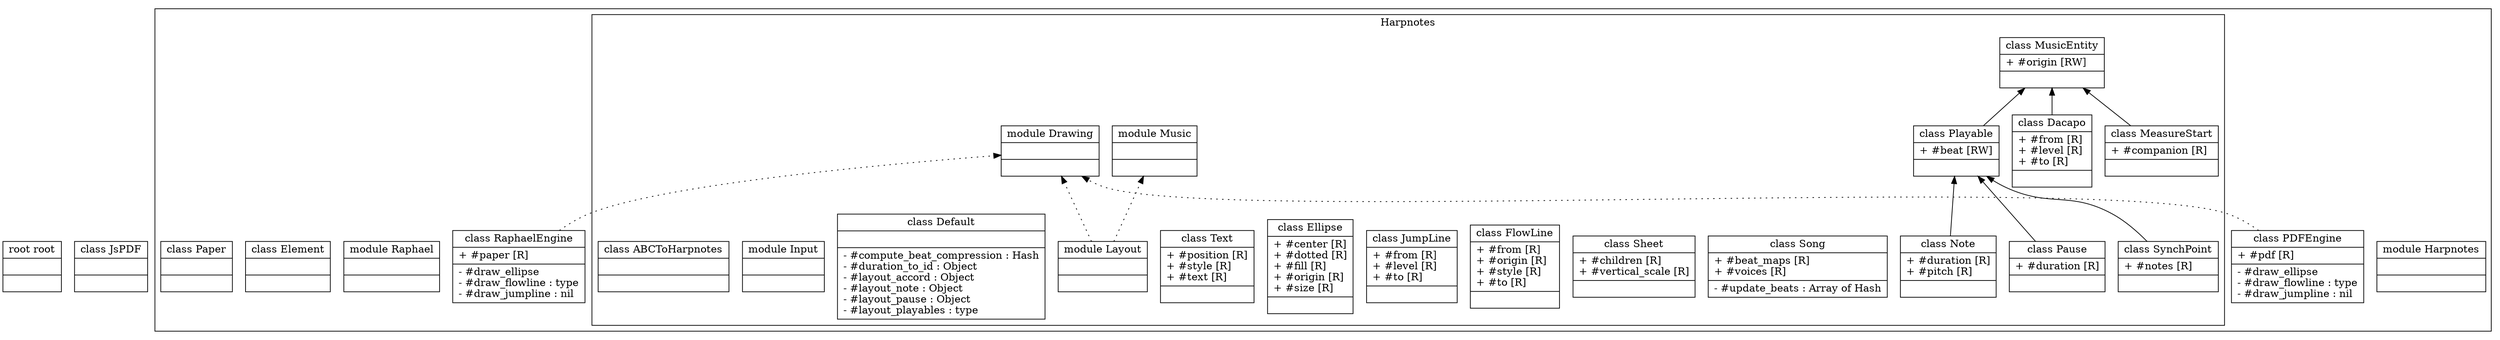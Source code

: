 digraph yard {
  graph [rankdir=BT rank=sink outputMode=nodesfirst packMode="graph" splines=true];
  node [shape=record rank=sink rankType=sink];
  Root [label="{root root||}" rank=sink];
  JsPDF [label="{class JsPDF||}" rank=sink];
  subgraph cluster_JsPDF {
    label = "JsPDF"; labelloc=b;
  }
  subgraph cluster_ {
    label = ""; labelloc=b;
    Harpnotes [label="{module Harpnotes||}" rank=sink];
    Harpnotes_PDFEngine [label="{class PDFEngine|+ \#pdf [R]\l|- \#draw_ellipse\l- \#draw_flowline\ \:\ type\l- \#draw_jumpline\ \:\ nil\l}" rank=sink];
    subgraph cluster_Harpnotes_PDFEngine {
      label = "PDFEngine"; labelloc=b;
    }
    Harpnotes_PDFEngine -> Harpnotes_Drawing [style=dotted arrowType=none];
    Harpnotes_RaphaelEngine [label="{class RaphaelEngine|+ \#paper [R]\l|- \#draw_ellipse\l- \#draw_flowline\ \:\ type\l- \#draw_jumpline\ \:\ nil\l}" rank=sink];
    subgraph cluster_Harpnotes_RaphaelEngine {
      label = "RaphaelEngine"; labelloc=b;
    }
    Harpnotes_RaphaelEngine -> Harpnotes_Drawing [style=dotted arrowType=none];
    subgraph cluster_Harpnotes {
      label = "Harpnotes"; labelloc=b;
      Harpnotes_Music [label="{module Music||}" rank=sink];
      Harpnotes_Music_MusicEntity [label="{class MusicEntity|+ \#origin [RW]\l|}" rank=sink];
      subgraph cluster_Harpnotes_Music_MusicEntity {
        label = "MusicEntity"; labelloc=b;
      }
      Harpnotes_Music_Playable [label="{class Playable|+ \#beat [RW]\l|}" rank=sink];
      subgraph cluster_Harpnotes_Music_Playable {
        label = "Playable"; labelloc=b;
      }
      Harpnotes_Music_Playable -> Harpnotes_Music_MusicEntity;
      Harpnotes_Music_Note [label="{class Note|+ \#duration [R]\l+ \#pitch [R]\l|}" rank=sink];
      subgraph cluster_Harpnotes_Music_Note {
        label = "Note"; labelloc=b;
      }
      Harpnotes_Music_Note -> Harpnotes_Music_Playable;
      Harpnotes_Music_SynchPoint [label="{class SynchPoint|+ \#notes [R]\l|}" rank=sink];
      subgraph cluster_Harpnotes_Music_SynchPoint {
        label = "SynchPoint"; labelloc=b;
      }
      Harpnotes_Music_SynchPoint -> Harpnotes_Music_Playable;
      Harpnotes_Music_Pause [label="{class Pause|+ \#duration [R]\l|}" rank=sink];
      subgraph cluster_Harpnotes_Music_Pause {
        label = "Pause"; labelloc=b;
      }
      Harpnotes_Music_Pause -> Harpnotes_Music_Playable;
      Harpnotes_Music_MeasureStart [label="{class MeasureStart|+ \#companion [R]\l|}" rank=sink];
      subgraph cluster_Harpnotes_Music_MeasureStart {
        label = "MeasureStart"; labelloc=b;
      }
      Harpnotes_Music_MeasureStart -> Harpnotes_Music_MusicEntity;
      Harpnotes_Music_Dacapo [label="{class Dacapo|+ \#from [R]\l+ \#level [R]\l+ \#to [R]\l|}" rank=sink];
      subgraph cluster_Harpnotes_Music_Dacapo {
        label = "Dacapo"; labelloc=b;
      }
      Harpnotes_Music_Dacapo -> Harpnotes_Music_MusicEntity;
      Harpnotes_Music_Song [label="{class Song|+ \#beat_maps [R]\l+ \#voices [R]\l|- \#update_beats\ \:\ Array\ of\ Hash\l}" rank=sink];
      subgraph cluster_Harpnotes_Music_Song {
        label = "Song"; labelloc=b;
      }
      subgraph cluster_Harpnotes_Music {
        label = "Music"; labelloc=b;
      }
      Harpnotes_Drawing [label="{module Drawing||}" rank=sink];
      Harpnotes_Drawing_Sheet [label="{class Sheet|+ \#children [R]\l+ \#vertical_scale [R]\l|}" rank=sink];
      subgraph cluster_Harpnotes_Drawing_Sheet {
        label = "Sheet"; labelloc=b;
      }
      Harpnotes_Drawing_FlowLine [label="{class FlowLine|+ \#from [R]\l+ \#origin [R]\l+ \#style [R]\l+ \#to [R]\l|}" rank=sink];
      subgraph cluster_Harpnotes_Drawing_FlowLine {
        label = "FlowLine"; labelloc=b;
      }
      Harpnotes_Drawing_JumpLine [label="{class JumpLine|+ \#from [R]\l+ \#level [R]\l+ \#to [R]\l|}" rank=sink];
      subgraph cluster_Harpnotes_Drawing_JumpLine {
        label = "JumpLine"; labelloc=b;
      }
      Harpnotes_Drawing_Ellipse [label="{class Ellipse|+ \#center [R]\l+ \#dotted [R]\l+ \#fill [R]\l+ \#origin [R]\l+ \#size [R]\l|}" rank=sink];
      subgraph cluster_Harpnotes_Drawing_Ellipse {
        label = "Ellipse"; labelloc=b;
      }
      Harpnotes_Drawing_Text [label="{class Text|+ \#position [R]\l+ \#style [R]\l+ \#text [R]\l|}" rank=sink];
      subgraph cluster_Harpnotes_Drawing_Text {
        label = "Text"; labelloc=b;
      }
      subgraph cluster_Harpnotes_Drawing {
        label = "Drawing"; labelloc=b;
      }
      Harpnotes_Layout [label="{module Layout||}" rank=sink];
      Harpnotes_Layout_Default [label="{class Default||- \#compute_beat_compression\ \:\ Hash\l- \#duration_to_id\ \:\ Object\l- \#layout_accord\ \:\ Object\l- \#layout_note\ \:\ Object\l- \#layout_pause\ \:\ Object\l- \#layout_playables\ \:\ type\l}" rank=sink];
      subgraph cluster_Harpnotes_Layout_Default {
        label = "Default"; labelloc=b;
      }
      subgraph cluster_Harpnotes_Layout {
        label = "Layout"; labelloc=b;
      }
      Harpnotes_Layout -> Harpnotes_Drawing [style=dotted arrowType=none];
      Harpnotes_Layout -> Harpnotes_Music [style=dotted arrowType=none];
      Harpnotes_Input [label="{module Input||}" rank=sink];
      Harpnotes_Input_ABCToHarpnotes [label="{class ABCToHarpnotes||}" rank=sink];
      subgraph cluster_Harpnotes_Input_ABCToHarpnotes {
        label = "ABCToHarpnotes"; labelloc=b;
      }
      subgraph cluster_Harpnotes_Input {
        label = "Input"; labelloc=b;
      }
    }
    Raphael [label="{module Raphael||}" rank=sink];
    Raphael_Element [label="{class Element||}" rank=sink];
    subgraph cluster_Raphael_Element {
      label = "Element"; labelloc=b;
    }
    Raphael_Paper [label="{class Paper||}" rank=sink];
    subgraph cluster_Raphael_Paper {
      label = "Paper"; labelloc=b;
    }
    subgraph cluster_Raphael {
      label = "Raphael"; labelloc=b;
    }
  }
}
